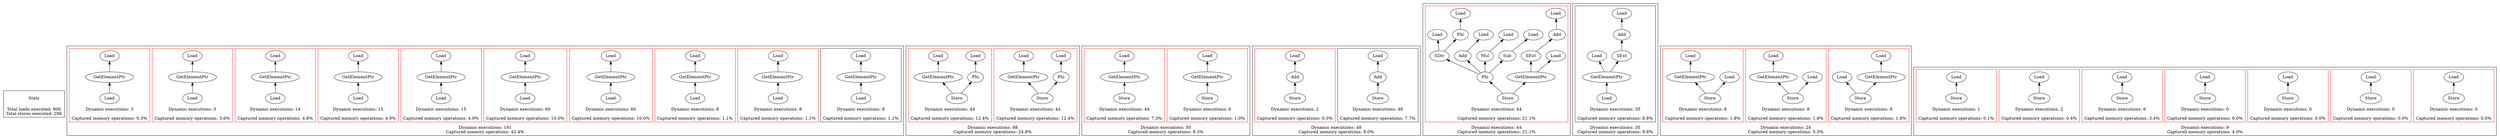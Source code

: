 strict digraph {
rankdir=BT
subgraph {
Stats [shape=plaintext]
cluster=true
label="Total loads executed: 906\nTotal stores executed: 286"
}
subgraph {
subgraph {
{
rank=min
"0_0_209" [label="Load"]
}
"0_0_208" [label="GetElementPtr"]
"0_0_209" -> "0_0_208"
"0_0_202" [label="Load"]
"0_0_208" -> "0_0_202"
cluster=true
label="Dynamic executions: 8\n\nCaptured memory operations: 1.1%"
}
subgraph {
"0_1_212" [label="GetElementPtr"]
"0_1_202" [label="Load"]
"0_1_212" -> "0_1_202"
{
rank=min
"0_1_213" [label="Load"]
}
"0_1_213" -> "0_1_212"
cluster=true
label="Dynamic executions: 8\n\nCaptured memory operations: 1.1%"
color=red
}
subgraph {
{
rank=min
"0_2_217" [label="Load"]
}
"0_2_216" [label="GetElementPtr"]
"0_2_217" -> "0_2_216"
"0_2_202" [label="Load"]
"0_2_216" -> "0_2_202"
cluster=true
label="Dynamic executions: 8\n\nCaptured memory operations: 1.1%"
color=red
}
subgraph {
{
rank=min
"0_3_257" [label="Load"]
}
"0_3_256" [label="GetElementPtr"]
"0_3_257" -> "0_3_256"
"0_3_255" [label="Load"]
"0_3_256" -> "0_3_255"
cluster=true
label="Dynamic executions: 60\n\nCaptured memory operations: 10.0%"
color=red
}
subgraph {
"0_4_258" [label="GetElementPtr"]
"0_4_255" [label="Load"]
"0_4_258" -> "0_4_255"
{
rank=min
"0_4_259" [label="Load"]
}
"0_4_259" -> "0_4_258"
cluster=true
label="Dynamic executions: 60\n\nCaptured memory operations: 10.0%"
color=red
}
subgraph {
"0_5_288" [label="GetElementPtr"]
"0_5_280" [label="Load"]
"0_5_288" -> "0_5_280"
{
rank=min
"0_5_289" [label="Load"]
}
"0_5_289" -> "0_5_288"
cluster=true
label="Dynamic executions: 15\n\nCaptured memory operations: 4.9%"
color=red
}
subgraph {
"0_6_292" [label="GetElementPtr"]
"0_6_280" [label="Load"]
"0_6_292" -> "0_6_280"
{
rank=min
"0_6_293" [label="Load"]
}
"0_6_293" -> "0_6_292"
cluster=true
label="Dynamic executions: 15\n\nCaptured memory operations: 4.9%"
color=red
}
subgraph {
{
rank=min
"0_7_297" [label="Load"]
}
"0_7_296" [label="GetElementPtr"]
"0_7_297" -> "0_7_296"
"0_7_280" [label="Load"]
"0_7_296" -> "0_7_280"
cluster=true
label="Dynamic executions: 14\n\nCaptured memory operations: 4.8%"
color=red
}
subgraph {
"0_8_300" [label="GetElementPtr"]
"0_8_280" [label="Load"]
"0_8_300" -> "0_8_280"
{
rank=min
"0_8_301" [label="Load"]
}
"0_8_301" -> "0_8_300"
cluster=true
label="Dynamic executions: 0\n\nCaptured memory operations: 3.6%"
color=red
}
subgraph {
"0_9_335" [label="GetElementPtr"]
"0_9_329" [label="Load"]
"0_9_335" -> "0_9_329"
{
rank=min
"0_9_336" [label="Load"]
}
"0_9_336" -> "0_9_335"
cluster=true
label="Dynamic executions: 3\n\nCaptured memory operations: 0.3%"
color=red
}
cluster=true
label="Dynamic executions: 191\nCaptured memory operations: 42.4%"
}
subgraph {
subgraph {
{
rank=min
"1_0_282" [label="Store"]
}
"1_0_281" [label="GetElementPtr"]
"1_0_282" -> "1_0_281"
"1_0_277" [label="Phi"]
"1_0_257" [label="Load"]
"1_0_277" -> "1_0_257"
"1_0_282" -> "1_0_277"
"1_0_280" [label="Load"]
"1_0_281" -> "1_0_280"
cluster=true
label="Dynamic executions: 44\n\nCaptured memory operations: 12.4%"
color=red
}
subgraph {
{
rank=min
"1_1_284" [label="Store"]
}
"1_1_283" [label="GetElementPtr"]
"1_1_284" -> "1_1_283"
"1_1_278" [label="Phi"]
"1_1_284" -> "1_1_278"
"1_1_280" [label="Load"]
"1_1_283" -> "1_1_280"
"1_1_259" [label="Load"]
"1_1_278" -> "1_1_259"
cluster=true
label="Dynamic executions: 44\n\nCaptured memory operations: 12.4%"
color=red
}
cluster=true
label="Dynamic executions: 88\nCaptured memory operations: 24.8%"
}
subgraph {
subgraph {
{
rank=min
"2_0_225" [label="Store"]
}
"2_0_224" [label="GetElementPtr"]
"2_0_225" -> "2_0_224"
"2_0_201" [label="Load"]
"2_0_224" -> "2_0_201"
cluster=true
label="Dynamic executions: 6\n\nCaptured memory operations: 1.0%"
color=red
}
subgraph {
{
rank=min
"2_1_286" [label="Store"]
}
"2_1_285" [label="GetElementPtr"]
"2_1_286" -> "2_1_285"
"2_1_280" [label="Load"]
"2_1_285" -> "2_1_280"
cluster=true
label="Dynamic executions: 44\n\nCaptured memory operations: 7.3%"
color=red
}
cluster=true
label="Dynamic executions: 50\nCaptured memory operations: 8.3%"
}
subgraph {
subgraph {
{
rank=min
"3_0_177" [label="Store"]
}
"3_0_176" [label="Add"]
"3_0_177" -> "3_0_176"
"3_0_175" [label="Load"]
"3_0_176" -> "3_0_175"
cluster=true
label="Dynamic executions: 46\n\nCaptured memory operations: 7.7%"
}
subgraph {
{
rank=min
"3_1_364" [label="Store"]
}
"3_1_363" [label="Add"]
"3_1_364" -> "3_1_363"
"3_1_362" [label="Load"]
"3_1_363" -> "3_1_362"
cluster=true
label="Dynamic executions: 2\n\nCaptured memory operations: 0.3%"
color=red
}
cluster=true
label="Dynamic executions: 48\nCaptured memory operations: 8.0%"
}
subgraph {
subgraph {
"4_0_302" [label="SDiv"]
"4_0_301" [label="Load"]
"4_0_302" -> "4_0_301"
"4_0_290" [label="Add"]
"4_0_289" [label="Load"]
"4_0_290" -> "4_0_289"
"4_0_304" [label="Phi"]
"4_0_304" -> "4_0_302"
"4_0_308" [label="GetElementPtr"]
"4_0_307" [label="SExt"]
"4_0_308" -> "4_0_307"
"4_0_306" [label="Add"]
"4_0_305" [label="Load"]
"4_0_306" -> "4_0_305"
"4_0_304" -> "4_0_290"
"4_0_298" [label="Mul"]
"4_0_304" -> "4_0_298"
"4_0_277" [label="Phi"]
"4_0_302" -> "4_0_277"
"4_0_307" -> "4_0_306"
"4_0_297" [label="Load"]
"4_0_298" -> "4_0_297"
"4_0_257" [label="Load"]
"4_0_277" -> "4_0_257"
"4_0_255" [label="Load"]
"4_0_308" -> "4_0_255"
{
rank=min
"4_0_309" [label="Store"]
}
"4_0_309" -> "4_0_304"
"4_0_294" [label="Sub"]
"4_0_293" [label="Load"]
"4_0_294" -> "4_0_293"
"4_0_309" -> "4_0_308"
"4_0_304" -> "4_0_294"
cluster=true
label="Dynamic executions: 44\n\nCaptured memory operations: 21.1%"
color=red
}
cluster=true
label="Dynamic executions: 44\nCaptured memory operations: 21.1%"
}
subgraph {
subgraph {
{
rank=min
"5_0_190" [label="Load"]
}
"5_0_189" [label="GetElementPtr"]
"5_0_190" -> "5_0_189"
"5_0_187" [label="Add"]
"5_0_185" [label="Load"]
"5_0_187" -> "5_0_185"
"5_0_184" [label="Load"]
"5_0_189" -> "5_0_184"
"5_0_188" [label="SExt"]
"5_0_188" -> "5_0_187"
"5_0_189" -> "5_0_188"
cluster=true
label="Dynamic executions: 35\n\nCaptured memory operations: 8.8%"
}
cluster=true
label="Dynamic executions: 35\nCaptured memory operations: 8.8%"
}
subgraph {
subgraph {
{
rank=min
"6_0_211" [label="Store"]
}
"6_0_209" [label="Load"]
"6_0_211" -> "6_0_209"
"6_0_210" [label="GetElementPtr"]
"6_0_201" [label="Load"]
"6_0_210" -> "6_0_201"
"6_0_211" -> "6_0_210"
cluster=true
label="Dynamic executions: 8\n\nCaptured memory operations: 1.8%"
color=red
}
subgraph {
{
rank=min
"6_1_215" [label="Store"]
}
"6_1_214" [label="GetElementPtr"]
"6_1_215" -> "6_1_214"
"6_1_201" [label="Load"]
"6_1_214" -> "6_1_201"
"6_1_213" [label="Load"]
"6_1_215" -> "6_1_213"
cluster=true
label="Dynamic executions: 8\n\nCaptured memory operations: 1.8%"
color=red
}
subgraph {
"6_2_218" [label="GetElementPtr"]
"6_2_201" [label="Load"]
"6_2_218" -> "6_2_201"
{
rank=min
"6_2_219" [label="Store"]
}
"6_2_219" -> "6_2_218"
"6_2_217" [label="Load"]
"6_2_219" -> "6_2_217"
cluster=true
label="Dynamic executions: 8\n\nCaptured memory operations: 1.8%"
color=red
}
cluster=true
label="Dynamic executions: 24\nCaptured memory operations: 5.5%"
}
subgraph {
subgraph {
{
rank=min
"7_0_26" [label="Store"]
}
"7_0_24" [label="Load"]
"7_0_26" -> "7_0_24"
cluster=true
label="Dynamic executions: 0\n\nCaptured memory operations: 0.0%"
color=red
}
subgraph {
{
rank=min
"7_1_50" [label="Store"]
}
"7_1_48" [label="Load"]
"7_1_50" -> "7_1_48"
cluster=true
label="Dynamic executions: 0\n\nCaptured memory operations: 0.0%"
color=red
}
subgraph {
{
rank=min
"7_2_54" [label="Store"]
}
"7_2_52" [label="Load"]
"7_2_54" -> "7_2_52"
cluster=true
label="Dynamic executions: 0\n\nCaptured memory operations: 0.0%"
color=red
}
subgraph {
{
rank=min
"7_3_58" [label="Store"]
}
"7_3_56" [label="Load"]
"7_3_58" -> "7_3_56"
cluster=true
label="Dynamic executions: 0\n\nCaptured memory operations: 0.0%"
color=red
}
subgraph {
{
rank=min
"7_4_199" [label="Store"]
}
"7_4_190" [label="Load"]
"7_4_199" -> "7_4_190"
cluster=true
label="Dynamic executions: 6\n\nCaptured memory operations: 3.4%"
color=red
}
subgraph {
{
rank=min
"7_5_343" [label="Store"]
}
"7_5_336" [label="Load"]
"7_5_343" -> "7_5_336"
cluster=true
label="Dynamic executions: 2\n\nCaptured memory operations: 0.4%"
color=red
}
subgraph {
{
rank=min
"7_6_404" [label="Store"]
}
"7_6_403" [label="Load"]
"7_6_404" -> "7_6_403"
cluster=true
label="Dynamic executions: 1\n\nCaptured memory operations: 0.1%"
color=red
}
cluster=true
label="Dynamic executions: 9\nCaptured memory operations: 4.0%"
}
}
